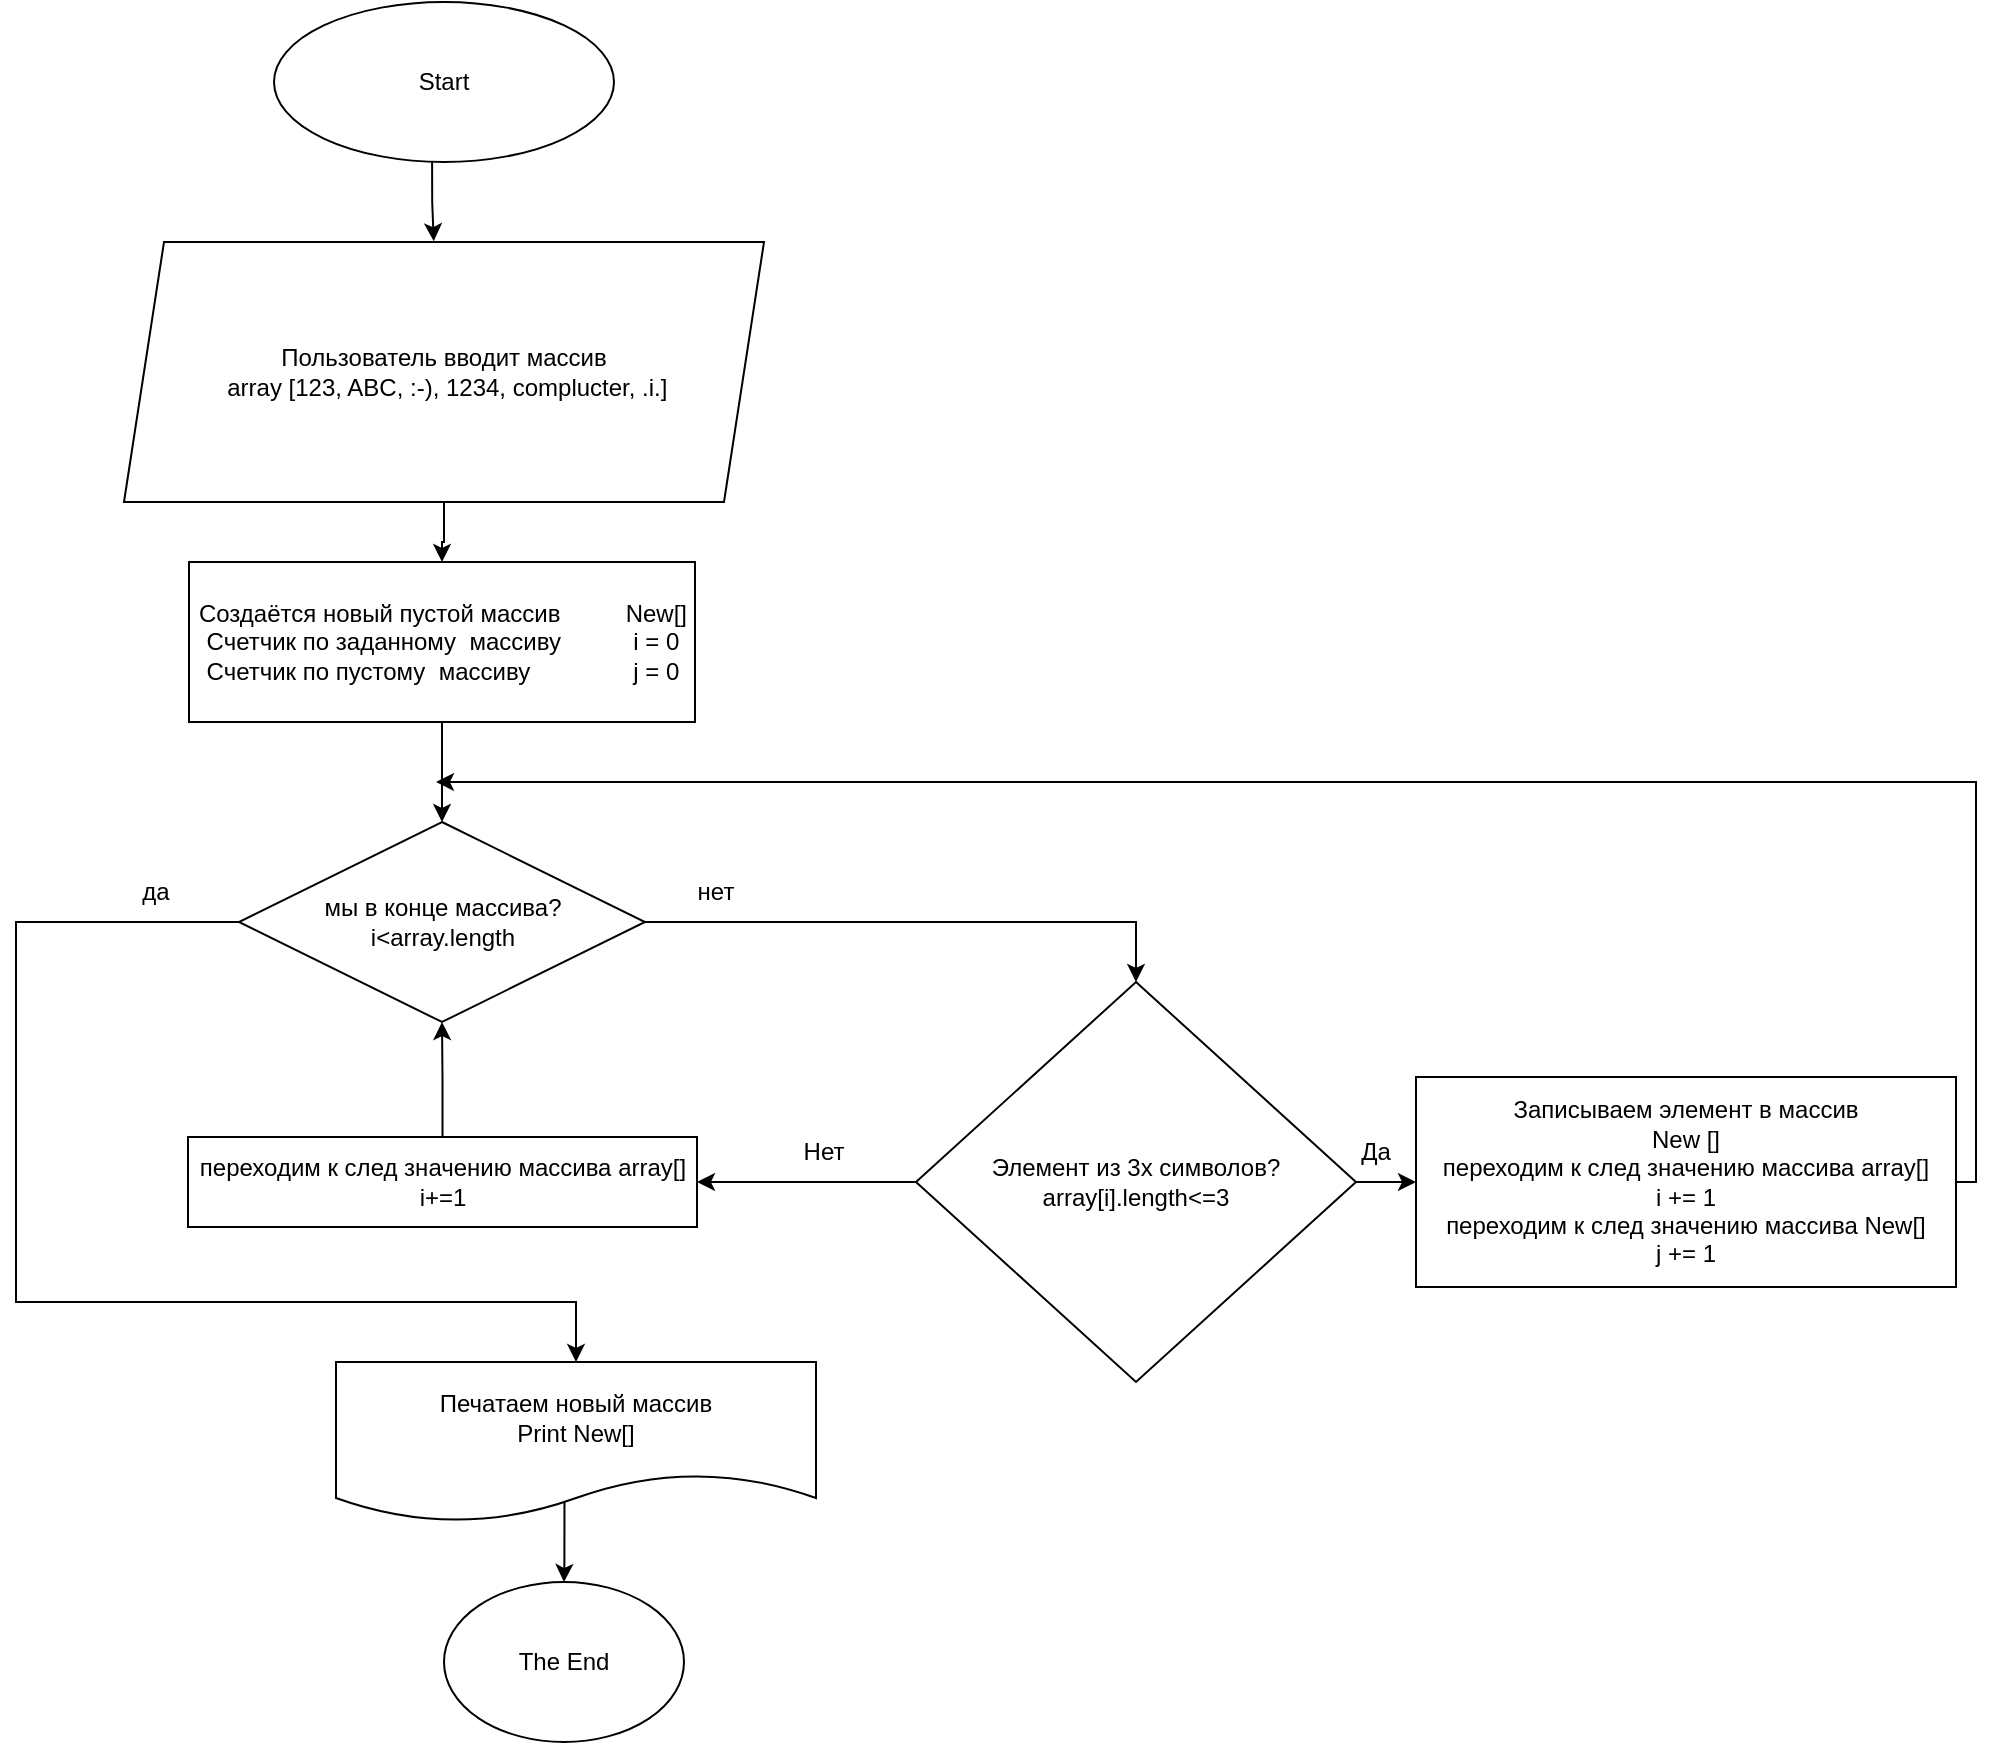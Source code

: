 <mxfile version="22.1.21" type="device">
  <diagram name="Страница — 1" id="vuGAciJmW916HlnfRqTi">
    <mxGraphModel dx="501" dy="2094" grid="1" gridSize="10" guides="1" tooltips="1" connect="1" arrows="1" fold="1" page="1" pageScale="1" pageWidth="827" pageHeight="1169" math="0" shadow="0">
      <root>
        <mxCell id="0" />
        <mxCell id="1" parent="0" />
        <mxCell id="G2PcmpvbA9B_UBScz8tJ-1" value="Start" style="ellipse;whiteSpace=wrap;html=1;" parent="1" vertex="1">
          <mxGeometry x="329" y="-50" width="170" height="80" as="geometry" />
        </mxCell>
        <mxCell id="G2PcmpvbA9B_UBScz8tJ-3" value="" style="edgeStyle=orthogonalEdgeStyle;rounded=0;orthogonalLoop=1;jettySize=auto;html=1;entryX=0.484;entryY=-0.003;entryDx=0;entryDy=0;exitX=0.465;exitY=0.994;exitDx=0;exitDy=0;exitPerimeter=0;entryPerimeter=0;" parent="1" source="G2PcmpvbA9B_UBScz8tJ-1" target="G2PcmpvbA9B_UBScz8tJ-2" edge="1">
          <mxGeometry relative="1" as="geometry">
            <mxPoint x="440" y="80" as="sourcePoint" />
          </mxGeometry>
        </mxCell>
        <mxCell id="G2PcmpvbA9B_UBScz8tJ-17" value="" style="edgeStyle=orthogonalEdgeStyle;rounded=0;orthogonalLoop=1;jettySize=auto;html=1;" parent="1" source="G2PcmpvbA9B_UBScz8tJ-2" target="G2PcmpvbA9B_UBScz8tJ-15" edge="1">
          <mxGeometry relative="1" as="geometry" />
        </mxCell>
        <mxCell id="G2PcmpvbA9B_UBScz8tJ-2" value="Пользователь вводит массив&lt;br&gt;&amp;nbsp;array [123, ABC, :-), 1234, complucter, .i.]" style="shape=parallelogram;perimeter=parallelogramPerimeter;whiteSpace=wrap;html=1;fixedSize=1;" parent="1" vertex="1">
          <mxGeometry x="254" y="70" width="320" height="130" as="geometry" />
        </mxCell>
        <mxCell id="G2PcmpvbA9B_UBScz8tJ-31" style="edgeStyle=orthogonalEdgeStyle;rounded=0;orthogonalLoop=1;jettySize=auto;html=1;entryX=0.5;entryY=1;entryDx=0;entryDy=0;" parent="1" source="G2PcmpvbA9B_UBScz8tJ-4" target="G2PcmpvbA9B_UBScz8tJ-25" edge="1">
          <mxGeometry relative="1" as="geometry" />
        </mxCell>
        <mxCell id="G2PcmpvbA9B_UBScz8tJ-4" value="переходим к след значению массива array[] &lt;br&gt;i+=1" style="rounded=0;whiteSpace=wrap;html=1;" parent="1" vertex="1">
          <mxGeometry x="286" y="517.5" width="254.5" height="45" as="geometry" />
        </mxCell>
        <mxCell id="G2PcmpvbA9B_UBScz8tJ-12" value="" style="edgeStyle=orthogonalEdgeStyle;rounded=0;orthogonalLoop=1;jettySize=auto;html=1;" parent="1" source="G2PcmpvbA9B_UBScz8tJ-10" target="G2PcmpvbA9B_UBScz8tJ-4" edge="1">
          <mxGeometry relative="1" as="geometry" />
        </mxCell>
        <mxCell id="G2PcmpvbA9B_UBScz8tJ-14" value="" style="edgeStyle=orthogonalEdgeStyle;rounded=0;orthogonalLoop=1;jettySize=auto;html=1;" parent="1" source="G2PcmpvbA9B_UBScz8tJ-10" target="G2PcmpvbA9B_UBScz8tJ-13" edge="1">
          <mxGeometry relative="1" as="geometry" />
        </mxCell>
        <mxCell id="G2PcmpvbA9B_UBScz8tJ-10" value="Элемент из 3х символов?&lt;br&gt;array[i].length&amp;lt;=3" style="rhombus;whiteSpace=wrap;html=1;" parent="1" vertex="1">
          <mxGeometry x="650" y="440" width="220" height="200" as="geometry" />
        </mxCell>
        <mxCell id="G2PcmpvbA9B_UBScz8tJ-32" style="edgeStyle=orthogonalEdgeStyle;rounded=0;orthogonalLoop=1;jettySize=auto;html=1;" parent="1" edge="1">
          <mxGeometry relative="1" as="geometry">
            <mxPoint x="410" y="340" as="targetPoint" />
            <mxPoint x="1080" y="540" as="sourcePoint" />
            <Array as="points">
              <mxPoint x="1180" y="540" />
              <mxPoint x="1180" y="340" />
            </Array>
          </mxGeometry>
        </mxCell>
        <mxCell id="G2PcmpvbA9B_UBScz8tJ-13" value="Записываем элемент в массив &lt;br&gt;New []&lt;br&gt;переходим к след значению массива array[] &lt;br&gt;i += 1&lt;br&gt;переходим к след значению массива New[] &lt;br&gt;j += 1" style="whiteSpace=wrap;html=1;" parent="1" vertex="1">
          <mxGeometry x="900" y="487.5" width="270" height="105" as="geometry" />
        </mxCell>
        <mxCell id="G2PcmpvbA9B_UBScz8tJ-26" value="" style="edgeStyle=orthogonalEdgeStyle;rounded=0;orthogonalLoop=1;jettySize=auto;html=1;" parent="1" source="G2PcmpvbA9B_UBScz8tJ-15" target="G2PcmpvbA9B_UBScz8tJ-25" edge="1">
          <mxGeometry relative="1" as="geometry" />
        </mxCell>
        <mxCell id="G2PcmpvbA9B_UBScz8tJ-15" value="Создаётся новый пустой массив&lt;span style=&quot;white-space: pre;&quot;&gt;&#x9;&lt;/span&gt;&lt;span style=&quot;white-space: pre;&quot;&gt;&#x9;&lt;/span&gt;New[]&lt;br&gt;Счетчик по заданному&amp;nbsp; массиву&lt;span style=&quot;white-space: pre;&quot;&gt;&#x9;&lt;/span&gt;&lt;span style=&quot;white-space: pre;&quot;&gt;&#x9;&lt;/span&gt;i = 0&lt;br&gt;Счетчик по пустому&amp;nbsp; массиву&lt;span style=&quot;white-space: pre;&quot;&gt;&#x9;&lt;/span&gt;&lt;span style=&quot;white-space: pre;&quot;&gt;&#x9;&lt;/span&gt;j = 0" style="rounded=0;whiteSpace=wrap;html=1;" parent="1" vertex="1">
          <mxGeometry x="286.5" y="230" width="253" height="80" as="geometry" />
        </mxCell>
        <mxCell id="G2PcmpvbA9B_UBScz8tJ-20" value="Да" style="text;html=1;strokeColor=none;fillColor=none;align=center;verticalAlign=middle;whiteSpace=wrap;rounded=0;" parent="1" vertex="1">
          <mxGeometry x="850" y="510" width="60" height="30" as="geometry" />
        </mxCell>
        <mxCell id="G2PcmpvbA9B_UBScz8tJ-21" value="Нет" style="text;html=1;strokeColor=none;fillColor=none;align=center;verticalAlign=middle;whiteSpace=wrap;rounded=0;" parent="1" vertex="1">
          <mxGeometry x="574" y="510" width="60" height="30" as="geometry" />
        </mxCell>
        <mxCell id="G2PcmpvbA9B_UBScz8tJ-27" value="" style="edgeStyle=orthogonalEdgeStyle;rounded=0;orthogonalLoop=1;jettySize=auto;html=1;" parent="1" source="G2PcmpvbA9B_UBScz8tJ-25" target="G2PcmpvbA9B_UBScz8tJ-10" edge="1">
          <mxGeometry relative="1" as="geometry">
            <Array as="points">
              <mxPoint x="760" y="410" />
            </Array>
          </mxGeometry>
        </mxCell>
        <mxCell id="G2PcmpvbA9B_UBScz8tJ-29" style="edgeStyle=orthogonalEdgeStyle;rounded=0;orthogonalLoop=1;jettySize=auto;html=1;" parent="1" source="G2PcmpvbA9B_UBScz8tJ-25" edge="1">
          <mxGeometry relative="1" as="geometry">
            <mxPoint x="480" y="630" as="targetPoint" />
            <Array as="points">
              <mxPoint x="200" y="410" />
              <mxPoint x="200" y="600" />
              <mxPoint x="480" y="600" />
            </Array>
          </mxGeometry>
        </mxCell>
        <mxCell id="G2PcmpvbA9B_UBScz8tJ-25" value="мы в конце массива?&lt;br&gt;i&amp;lt;array.length" style="rhombus;whiteSpace=wrap;html=1;" parent="1" vertex="1">
          <mxGeometry x="311.5" y="360" width="203" height="100" as="geometry" />
        </mxCell>
        <mxCell id="G2PcmpvbA9B_UBScz8tJ-28" value="нет" style="text;html=1;strokeColor=none;fillColor=none;align=center;verticalAlign=middle;whiteSpace=wrap;rounded=0;" parent="1" vertex="1">
          <mxGeometry x="520" y="380" width="60" height="30" as="geometry" />
        </mxCell>
        <mxCell id="G2PcmpvbA9B_UBScz8tJ-30" value="да" style="text;html=1;strokeColor=none;fillColor=none;align=center;verticalAlign=middle;whiteSpace=wrap;rounded=0;" parent="1" vertex="1">
          <mxGeometry x="240" y="380" width="60" height="30" as="geometry" />
        </mxCell>
        <mxCell id="G2PcmpvbA9B_UBScz8tJ-37" value="" style="edgeStyle=orthogonalEdgeStyle;rounded=0;orthogonalLoop=1;jettySize=auto;html=1;exitX=0.476;exitY=0.869;exitDx=0;exitDy=0;exitPerimeter=0;" parent="1" source="G2PcmpvbA9B_UBScz8tJ-34" target="G2PcmpvbA9B_UBScz8tJ-35" edge="1">
          <mxGeometry relative="1" as="geometry">
            <Array as="points" />
          </mxGeometry>
        </mxCell>
        <mxCell id="G2PcmpvbA9B_UBScz8tJ-34" value="Печатаем новый массив&lt;br&gt;Print New[]" style="shape=document;whiteSpace=wrap;html=1;boundedLbl=1;" parent="1" vertex="1">
          <mxGeometry x="360" y="630" width="240" height="80" as="geometry" />
        </mxCell>
        <mxCell id="G2PcmpvbA9B_UBScz8tJ-35" value="The End" style="ellipse;whiteSpace=wrap;html=1;" parent="1" vertex="1">
          <mxGeometry x="414" y="740" width="120" height="80" as="geometry" />
        </mxCell>
      </root>
    </mxGraphModel>
  </diagram>
</mxfile>

